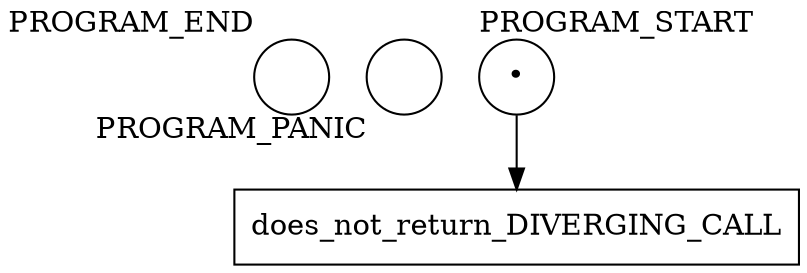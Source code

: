 digraph petrinet {
    PROGRAM_END [shape="circle" xlabel="PROGRAM_END" label=""];
    PROGRAM_PANIC [shape="circle" xlabel="PROGRAM_PANIC" label=""];
    PROGRAM_START [shape="circle" xlabel="PROGRAM_START" label="•"];
    does_not_return_DIVERGING_CALL [shape="box" xlabel="" label="does_not_return_DIVERGING_CALL"];
    PROGRAM_START -> does_not_return_DIVERGING_CALL;
}
